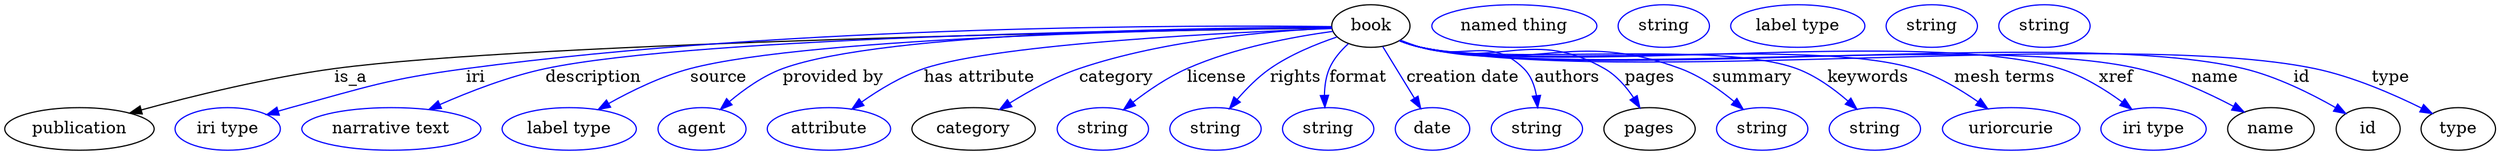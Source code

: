 digraph {
	graph [bb="0,0,2097.2,123"];
	node [label="\N"];
	book	 [height=0.5,
		label=book,
		pos="1151,105",
		width=0.92075];
	publication	 [height=0.5,
		pos="63.044,18",
		width=1.7512];
	book -> publication	 [label=is_a,
		lp="289.04,61.5",
		pos="e,106.41,31.127 1117.7,104.48 978.27,102.17 442.43,91.954 275.04,69 220.19,61.477 158.8,45.901 116.26,33.93"];
	iri	 [color=blue,
		height=0.5,
		label="iri type",
		pos="188.04,18",
		width=1.2277];
	book -> iri	 [color=blue,
		label=iri,
		lp="395.04,61.5",
		pos="e,221.59,29.747 1117.7,104.21 989.89,101.08 531.44,88.676 387.04,69 321.56,60.076 305.69,53.805 242.04,36 238.51,35.01 234.86,33.928 \
231.2,32.801",
		style=solid];
	description	 [color=blue,
		height=0.5,
		label="narrative text",
		pos="326.04,18",
		width=2.0943];
	book -> description	 [color=blue,
		label=description,
		lp="494.04,61.5",
		pos="e,358.25,34.396 1117.6,104.73 996.6,103.53 582.07,97.404 453.04,69 423.44,62.483 391.81,49.797 367.52,38.709",
		style=solid];
	source	 [color=blue,
		height=0.5,
		label="label type",
		pos="476.04,18",
		width=1.5707];
	book -> source	 [color=blue,
		label=source,
		lp="600.54,61.5",
		pos="e,500.77,34.244 1117.7,104.69 1010.9,103.41 679.15,97.211 576.04,69 552.62,62.591 528.31,50.338 509.52,39.448",
		style=solid];
	"provided by"	 [color=blue,
		height=0.5,
		label=agent,
		pos="588.04,18",
		width=1.0291];
	book -> "provided by"	 [color=blue,
		label="provided by",
		lp="697.54,61.5",
		pos="e,603.99,34.468 1117.8,103.69 1013.6,99.418 698.1,85.281 655.04,69 639.05,62.95 623.68,51.778 611.7,41.428",
		style=solid];
	"has attribute"	 [color=blue,
		height=0.5,
		label=attribute,
		pos="695.04,18",
		width=1.4443];
	book -> "has attribute"	 [color=blue,
		label="has attribute",
		lp="820.04,61.5",
		pos="e,714.77,34.814 1117.9,103.88 1037.9,100.85 836.35,91.18 773.04,69 755.09,62.709 737.17,51.436 723.04,41.086",
		style=solid];
	category	 [height=0.5,
		pos="817.04,18",
		width=1.4443];
	book -> category	 [color=blue,
		label=category,
		lp="934.04,61.5",
		pos="e,838.9,34.457 1118.2,101.88 1060,96.075 941.24,82.953 902.04,69 882.8,62.149 863.13,50.686 847.56,40.361",
		style=solid];
	license	 [color=blue,
		height=0.5,
		label=string,
		pos="925.04,18",
		width=1.0652];
	book -> license	 [color=blue,
		label=license,
		lp="1019.5,61.5",
		pos="e,942.47,34.076 1118.5,101.49 1085.9,97.081 1034.7,87.691 994.04,69 978.43,61.821 962.87,50.753 950.5,40.761",
		style=solid];
	rights	 [color=blue,
		height=0.5,
		label=string,
		pos="1020,18",
		width=1.0652];
	book -> rights	 [color=blue,
		label=rights,
		lp="1087.5,61.5",
		pos="e,1032.6,35.394 1121.9,96.204 1104.7,90.179 1083,81.084 1066,69 1056.1,61.905 1046.7,52.305 1039.1,43.349",
		style=solid];
	format	 [color=blue,
		height=0.5,
		label=string,
		pos="1115,18",
		width=1.0652];
	book -> format	 [color=blue,
		label=format,
		lp="1140.5,61.5",
		pos="e,1112.2,36.131 1131.6,90.149 1125.5,84.297 1119.4,77.044 1116,69 1113.1,61.921 1112,53.793 1111.9,46.137",
		style=solid];
	"creation date"	 [color=blue,
		height=0.5,
		label=date,
		pos="1203,18",
		width=0.86659];
	book -> "creation date"	 [color=blue,
		label="creation date",
		lp="1229,61.5",
		pos="e,1192.8,35.153 1161.3,87.812 1168.8,75.3 1179.1,58.137 1187.5,43.959",
		style=solid];
	authors	 [color=blue,
		height=0.5,
		label=string,
		pos="1291,18",
		width=1.0652];
	book -> authors	 [color=blue,
		label=authors,
		lp="1317.5,61.5",
		pos="e,1292.2,36.353 1176.5,93.115 1181.9,90.876 1187.6,88.706 1193,87 1231.1,75.076 1252.9,97.343 1281,69 1286.9,63.054 1289.9,54.716 \
1291.2,46.502",
		style=solid];
	pages	 [height=0.5,
		pos="1386,18",
		width=1.0652];
	book -> pages	 [color=blue,
		label=pages,
		lp="1387.5,61.5",
		pos="e,1378,35.662 1175.9,92.93 1181.5,90.649 1187.4,88.509 1193,87 1260.5,69.065 1288.8,104.22 1349,69 1358.9,63.227 1366.9,53.659 1372.9,\
44.361",
		style=solid];
	summary	 [color=blue,
		height=0.5,
		label=string,
		pos="1481,18",
		width=1.0652];
	book -> summary	 [color=blue,
		label=summary,
		lp="1473.5,61.5",
		pos="e,1464.8,34.416 1175.9,92.787 1181.4,90.515 1187.3,88.414 1193,87 1288.3,63.369 1321.3,103.8 1413,69 1429.3,62.817 1445.1,51.482 \
1457.3,41.065",
		style=solid];
	keywords	 [color=blue,
		height=0.5,
		label=string,
		pos="1576,18",
		width=1.0652];
	book -> keywords	 [color=blue,
		label=keywords,
		lp="1572,61.5",
		pos="e,1560.7,34.555 1175.9,92.678 1181.4,90.413 1187.3,88.342 1193,87 1261.9,70.814 1444.8,93.995 1511,69 1526.7,63.074 1541.7,51.912 \
1553.3,41.538",
		style=solid];
	"mesh terms"	 [color=blue,
		height=0.5,
		label=uriorcurie,
		pos="1690,18",
		width=1.6068];
	book -> "mesh terms"	 [color=blue,
		label="mesh terms",
		lp="1684.5,61.5",
		pos="e,1670.1,35.15 1175.9,92.62 1181.4,90.358 1187.3,88.304 1193,87 1283.7,66.351 1522.4,97.199 1611,69 1629.3,63.178 1647.5,51.943 \
1661.8,41.497",
		style=solid];
	xref	 [color=blue,
		height=0.5,
		label="iri type",
		pos="1810,18",
		width=1.2277];
	book -> xref	 [color=blue,
		label=xref,
		lp="1776.5,61.5",
		pos="e,1791.1,34.462 1175.4,92.762 1181.1,90.43 1187.2,88.311 1193,87 1309.8,60.992 1616.9,104.73 1731,69 1749.9,63.089 1768.6,51.342 \
1783.1,40.611",
		style=solid];
	name	 [height=0.5,
		pos="1909,18",
		width=1.011];
	book -> name	 [color=blue,
		label=name,
		lp="1858,61.5",
		pos="e,1885.5,31.808 1175.4,92.746 1181.1,90.415 1187.2,88.3 1193,87 1323.7,58.133 1664.6,98.896 1795,69 1823.9,62.389 1854.4,48.328 \
1876.6,36.642",
		style=solid];
	id	 [height=0.5,
		pos="1990,18",
		width=0.75];
	book -> id	 [color=blue,
		label=id,
		lp="1933,61.5",
		pos="e,1970.3,30.509 1175.4,92.73 1181.1,90.399 1187.2,88.289 1193,87 1342.7,54.247 1732.8,103.61 1882,69 1910.5,62.388 1940.4,47.568 \
1961.5,35.599",
		style=solid];
	type	 [height=0.5,
		pos="2066,18",
		width=0.86659];
	book -> type	 [color=blue,
		label=type,
		lp="2009,61.5",
		pos="e,2043.5,30.542 1175.4,92.72 1181.1,90.391 1187.2,88.283 1193,87 1356.2,51.478 1780.5,102.7 1944,69 1976.2,62.372 2010.5,47.232 \
2034.5,35.16",
		style=solid];
	"named thing_category"	 [color=blue,
		height=0.5,
		label="named thing",
		pos="1272,105",
		width=1.9318];
	publication_pages	 [color=blue,
		height=0.5,
		label=string,
		pos="1398,105",
		width=1.0652];
	publication_name	 [color=blue,
		height=0.5,
		label="label type",
		pos="1511,105",
		width=1.5707];
	book_id	 [color=blue,
		height=0.5,
		label=string,
		pos="1624,105",
		width=1.0652];
	book_type	 [color=blue,
		height=0.5,
		label=string,
		pos="1719,105",
		width=1.0652];
}
